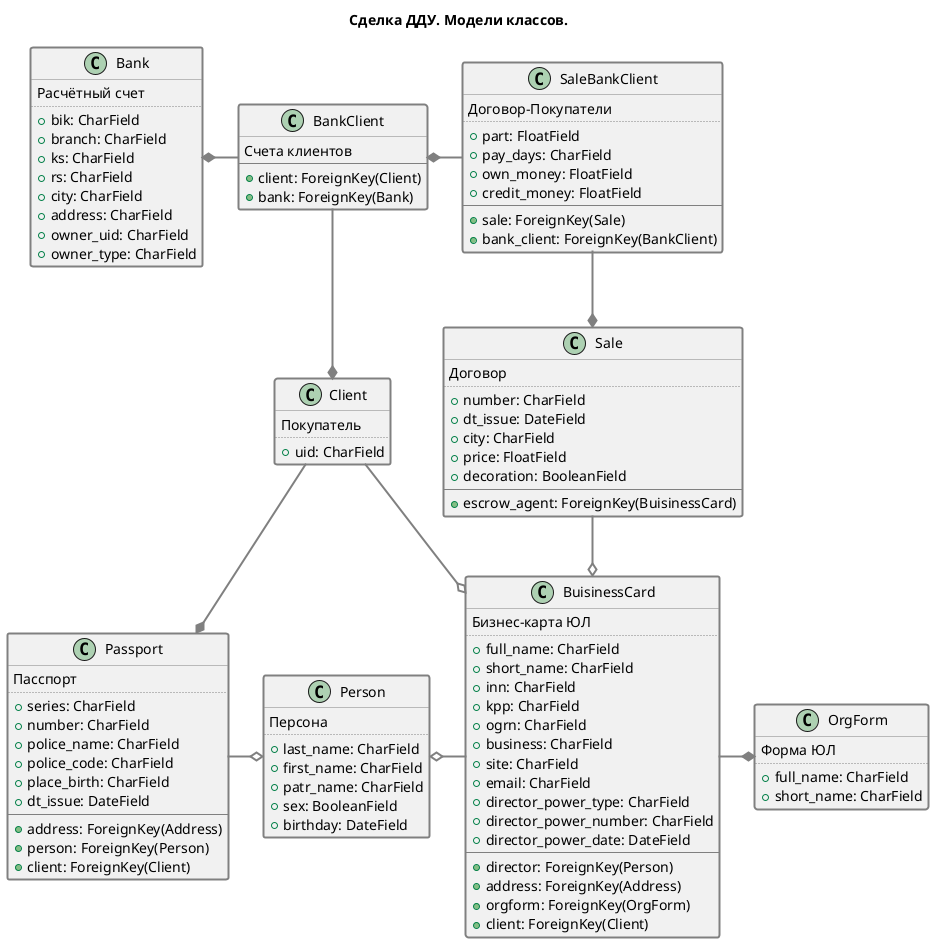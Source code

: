 @startuml

hide class empty members

title 
	Сделка ДДУ. Модели классов. 
end title
  

class Person ##[bold]grey{
	Персона
	..
	+ last_name: CharField
	+ first_name: CharField
	+ patr_name: CharField
	+ sex: BooleanField
	+ birthday: DateField
}

class Client ##[bold]grey{
	Покупатель
	..
	+ uid: CharField
}

class Passport ##[bold]grey{
	Пасспорт
	..
	+ series: CharField
	+ number: CharField
	+ police_name: CharField
	+ police_code: CharField
	+ place_birth: CharField
	+ dt_issue: DateField
	--
	+ address: ForeignKey(Address)
	+ person: ForeignKey(Person)
	+ client: ForeignKey(Client)
}

class OrgForm ##[bold]grey{
	Форма ЮЛ
	..
	+ full_name: CharField
	+ short_name: CharField
}

class BuisinessCard  ##[bold]grey{
	Бизнес-карта ЮЛ
	..
	+ full_name: CharField
	+ short_name: CharField
	+ inn: CharField
	+ kpp: CharField
	+ ogrn: CharField
	+ business: CharField
	+ site: CharField
	+ email: CharField
	+ director_power_type: CharField
	+ director_power_number: CharField
	+ director_power_date: DateField
	--
	+ director: ForeignKey(Person)
	+ address: ForeignKey(Address)
	+ orgform: ForeignKey(OrgForm)
	+ client: ForeignKey(Client)
}

class Bank ##[bold]grey{
	Расчётный счет
	..
	+ bik: CharField
	+ branch: CharField
	+ ks: CharField
	+ rs: CharField
	+ city: CharField
	+ address: CharField
	+ owner_uid: CharField
	+ owner_type: CharField
}

class BankClient  ##[bold]grey{
	Cчета клиентов
	--
	+ client: ForeignKey(Client)
	+ bank: ForeignKey(Bank)
}

class Sale  ##[bold]grey{
	Договор
	..
	+ number: CharField
	+ dt_issue: DateField
	+ city: CharField
	+ price: FloatField
	+ decoration: BooleanField
	--
	+ escrow_agent: ForeignKey(BuisinessCard)
}

class SaleBankClient  ##[bold]grey{
	Договор-Покупатели
	..
	+ part: FloatField
	+ pay_days: CharField
	+ own_money: FloatField
	+ credit_money: FloatField
	--
	+ sale: ForeignKey(Sale)
	+ bank_client: ForeignKey(BankClient)
}



SaleBankClient  -[#grey,bold]d-* Sale
SaleBankClient  -[#grey,bold]l-* BankClient
BankClient      -[#grey,bold]d-* Client
Client          -[#grey,bold]-o  BuisinessCard
Client          -[#grey,bold]-*  Passport
Person         o-[#grey,bold]l-  Passport
Person         o-[#grey,bold]r-  BuisinessCard
Bank           *-[#grey,bold]r-  BankClient
BuisinessCard  o-[#grey,bold]u-  Sale
BuisinessCard   -[#grey,bold]r-* OrgForm
@enduml

